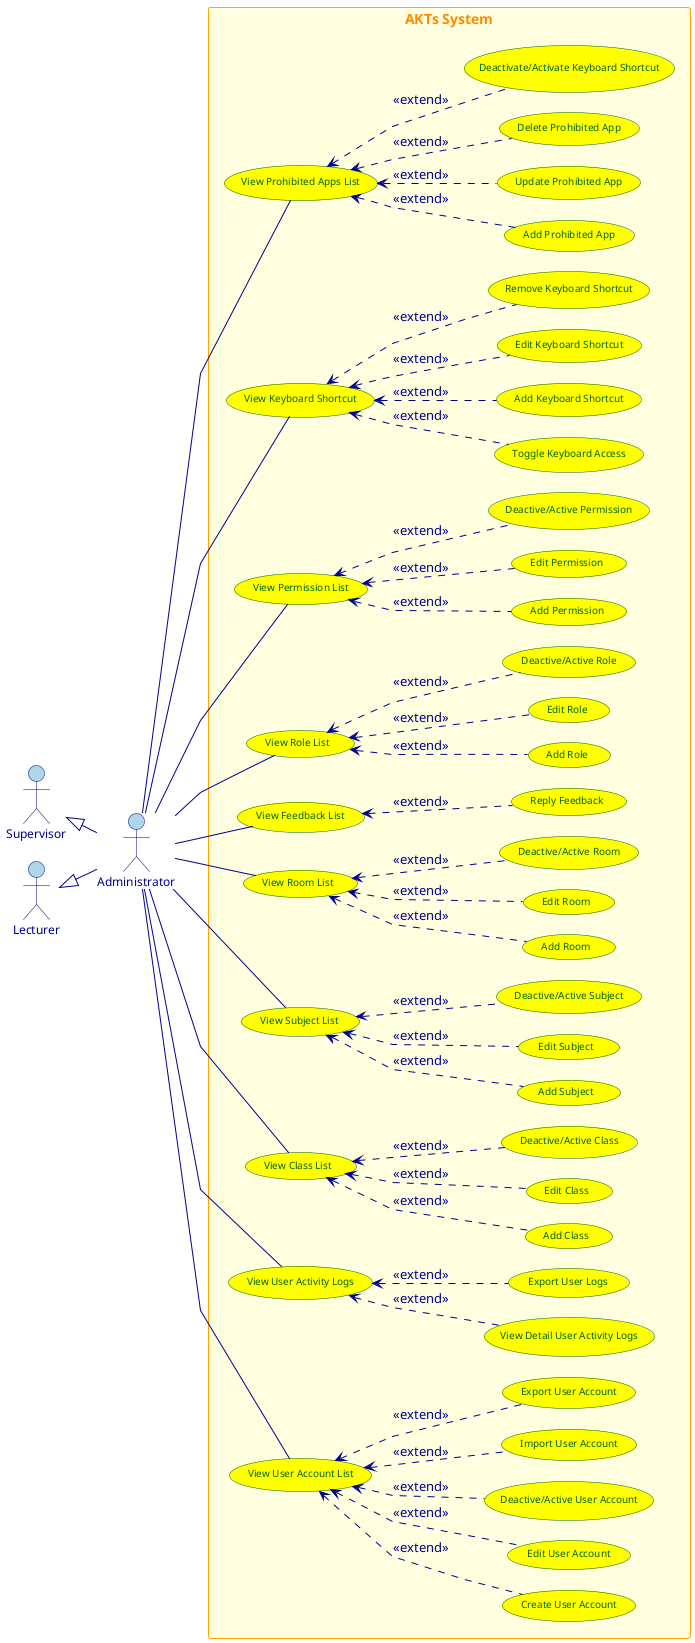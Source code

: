 @startuml
left to right direction
skinparam linetype polyline
skinparam nodesep 20
skinparam ranksep 30
skinparam width 2000
skinparam actor {
  BackgroundColor lightblue
  BorderColor darkblue
  FontColor darkblue
  FontSize 12
}


skinparam usecase {
  BackgroundColor yellow
  BorderColor darkgreen
  FontColor darkgreen
  FontSize 10
}


skinparam rectangle {
  BackgroundColor lightyellow
  BorderColor orange
  FontColor darkorange
  FontSize 14
  FontStyle bold
}


skinparam arrow {
  Color darkblue
  FontColor darkblue
}
together {
  actor Administrator as "Administrator"
  actor Supervisor as "Supervisor"
  actor Lecturer as "Lecturer"
}

rectangle "AKTs System" {
     usecase "View User Account List" as UC1
     usecase "Create User Account" as UC2
     usecase "Edit User Account" as UC3
     usecase "Deactive/Active User Account" as UC4
     usecase "Import User Account" as UC35
     usecase "Export User Account" as UC36
     usecase "View Keyboard Shortcut" as UC5
     usecase "Toggle Keyboard Access" as UC6
     usecase "View Prohibited Apps List" as UC9
     usecase "Add Prohibited App" as UC10
     usecase "Update Prohibited App" as UC11
     usecase "Delete Prohibited App" as UC12
     usecase "View User Activity Logs" as UC17
     usecase "View Detail User Activity Logs" as UC18
     usecase "Export User Logs" as UC19
     usecase "View Class List" as UC20
     usecase "Add Class" as UC21
     usecase "Edit Class" as UC22
     usecase "Deactive/Active Class" as UC23
     usecase "View Subject List" as UC24
     usecase "Add Subject" as UC25
     usecase "Edit Subject" as UC26
     usecase "Deactive/Active Subject" as UC27
     usecase "View Room List" as UC28
     usecase "Add Room" as UC29
     usecase "Edit Room" as UC30
     usecase "Deactive/Active Room" as UC31
     usecase "View Feedback List" as UC33
     usecase "Reply Feedback" as UC34
     usecase "View Role List" as UC46
     usecase "Add Role" as UC47
     usecase "Edit Role" as UC48
     usecase "Deactive/Active Role" as UC49
     usecase "View Permission List" as UC50
     usecase "Add Permission" as UC51
     usecase "Edit Permission" as UC52
     usecase "Deactive/Active Permission" as UC53
     usecase "Add Keyboard Shortcut" as UC54
     usecase "Edit Keyboard Shortcut" as UC55
     usecase "Remove Keyboard Shortcut" as UC56
     usecase "Deactivate/Activate Keyboard Shortcut" as UC57
}
Supervisor <|-d- Administrator 
Lecturer <|-d- Administrator 
Administrator -- UC1
Administrator -- UC5
Administrator -- UC9
Administrator -- UC17
Administrator -- UC20
Administrator -- UC24
Administrator -- UC28
Administrator -- UC33
Administrator -- UC46
Administrator -- UC50




UC2 .u.> UC1 : <<extend>>
UC3 .u.> UC1 : <<extend>>
UC4 .u.> UC1 : <<extend>>
UC35 .u.> UC1 : <<extend>>
UC36 .u.> UC1 : <<extend>>
UC6 .u.> UC5 : <<extend>>
UC10 .u.> UC9 : <<extend>>
UC11 .u.> UC9 : <<extend>>
UC12 .u.> UC9 : <<extend>>
UC18 .u.> UC17 : <<extend>>
UC19 .u.> UC17 : <<extend>>
UC21 .u.> UC20 : <<extend>>
UC22 .u.> UC20 : <<extend>>
UC23 .u.> UC20 : <<extend>>
UC25 .u.> UC24 : <<extend>>
UC26 .u.> UC24 : <<extend>>
UC27 .u.> UC24 : <<extend>>
UC29 .u.> UC28 : <<extend>>
UC30 .u.> UC28 : <<extend>>
UC31 .u.> UC28 : <<extend>>
UC34 .u.> UC33 : <<extend>>
UC47 .u.> UC46 : <<extend>>
UC48 .u.> UC46 : <<extend>>
UC49 .u.> UC46 : <<extend>>
UC51 .u.> UC50 : <<extend>>
UC52 .u.> UC50 : <<extend>>
UC53 .u.> UC50 : <<extend>>
UC54 .u.> UC5 : <<extend>>
UC55 .u.> UC5 : <<extend>>
UC56 .u.> UC5 : <<extend>>
UC57 .u.> UC9 : <<extend>>
@enduml